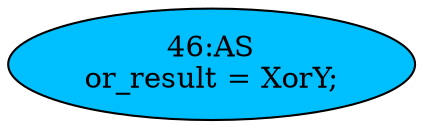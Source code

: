 strict digraph "" {
	node [label="\N"];
	"46:AS"	 [ast="<pyverilog.vparser.ast.Assign object at 0x7f030bfc8150>",
		def_var="['or_result']",
		fillcolor=deepskyblue,
		label="46:AS
or_result = XorY;",
		statements="[]",
		style=filled,
		typ=Assign,
		use_var="['XorY']"];
}
